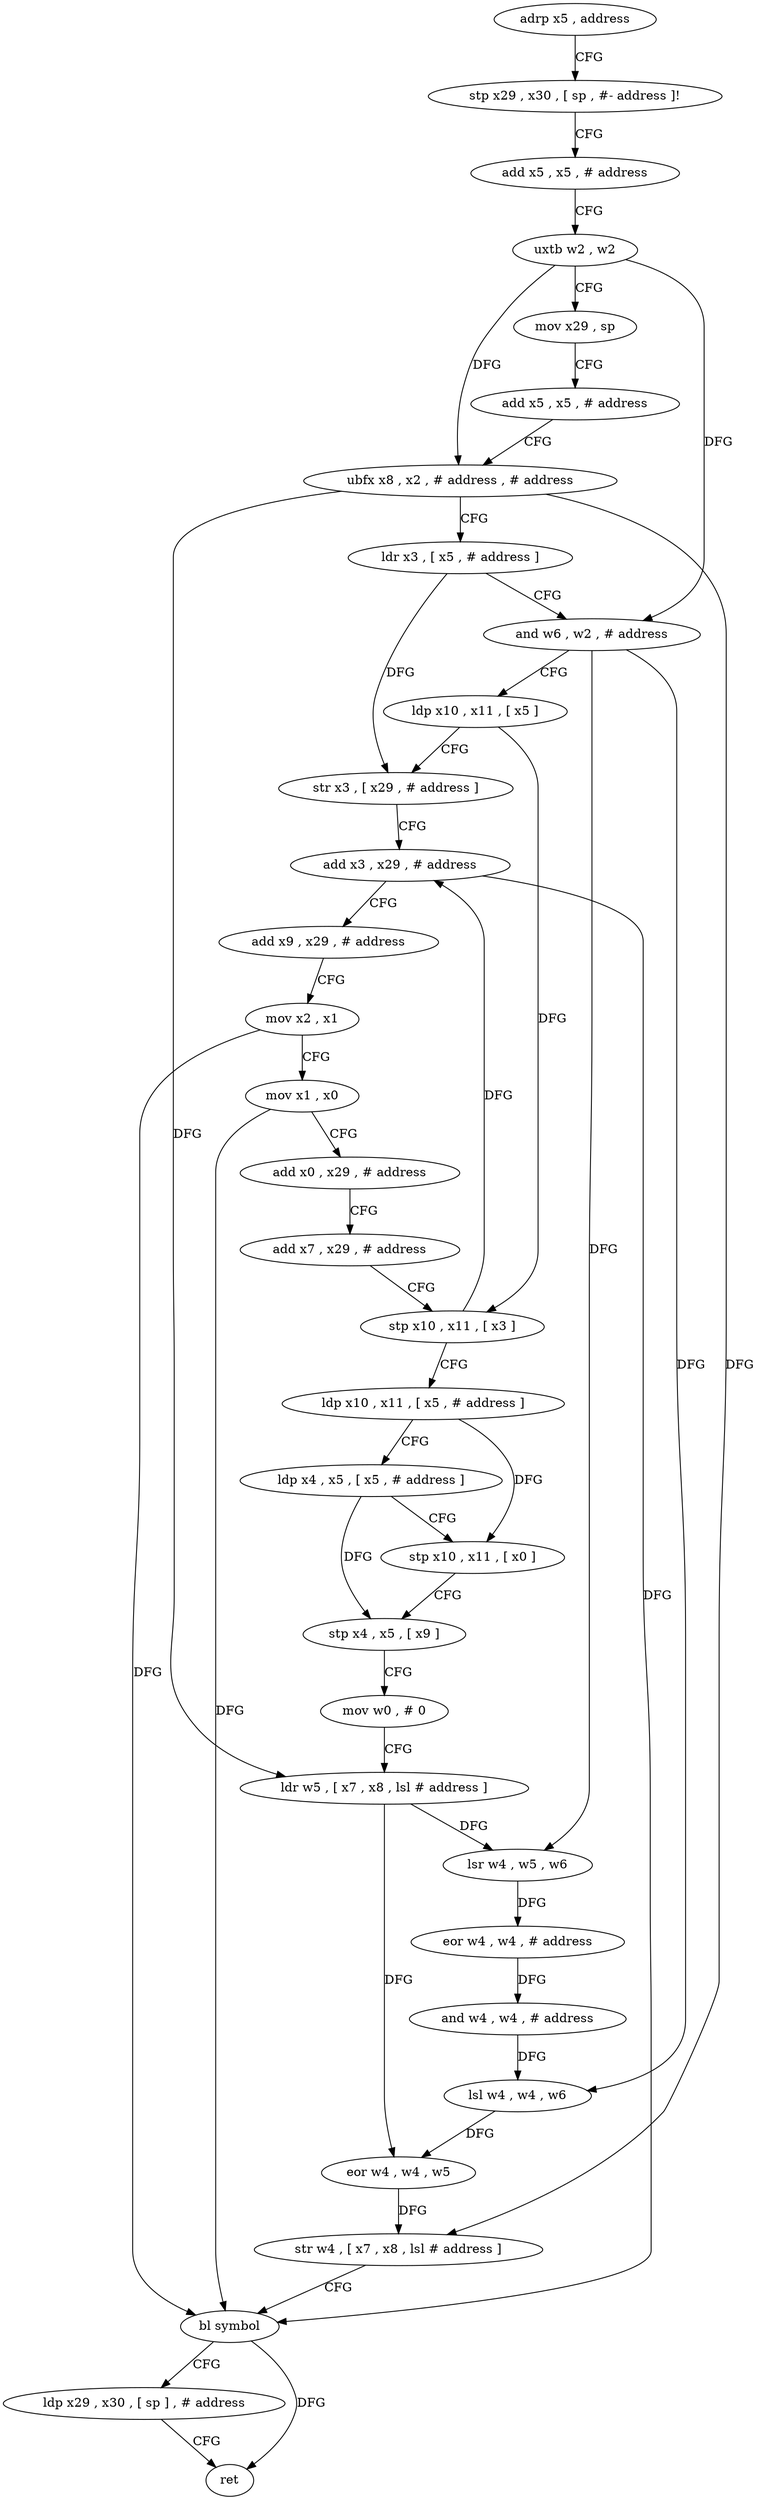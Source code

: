 digraph "func" {
"4317672" [label = "adrp x5 , address" ]
"4317676" [label = "stp x29 , x30 , [ sp , #- address ]!" ]
"4317680" [label = "add x5 , x5 , # address" ]
"4317684" [label = "uxtb w2 , w2" ]
"4317688" [label = "mov x29 , sp" ]
"4317692" [label = "add x5 , x5 , # address" ]
"4317696" [label = "ubfx x8 , x2 , # address , # address" ]
"4317700" [label = "ldr x3 , [ x5 , # address ]" ]
"4317704" [label = "and w6 , w2 , # address" ]
"4317708" [label = "ldp x10 , x11 , [ x5 ]" ]
"4317712" [label = "str x3 , [ x29 , # address ]" ]
"4317716" [label = "add x3 , x29 , # address" ]
"4317720" [label = "add x9 , x29 , # address" ]
"4317724" [label = "mov x2 , x1" ]
"4317728" [label = "mov x1 , x0" ]
"4317732" [label = "add x0 , x29 , # address" ]
"4317736" [label = "add x7 , x29 , # address" ]
"4317740" [label = "stp x10 , x11 , [ x3 ]" ]
"4317744" [label = "ldp x10 , x11 , [ x5 , # address ]" ]
"4317748" [label = "ldp x4 , x5 , [ x5 , # address ]" ]
"4317752" [label = "stp x10 , x11 , [ x0 ]" ]
"4317756" [label = "stp x4 , x5 , [ x9 ]" ]
"4317760" [label = "mov w0 , # 0" ]
"4317764" [label = "ldr w5 , [ x7 , x8 , lsl # address ]" ]
"4317768" [label = "lsr w4 , w5 , w6" ]
"4317772" [label = "eor w4 , w4 , # address" ]
"4317776" [label = "and w4 , w4 , # address" ]
"4317780" [label = "lsl w4 , w4 , w6" ]
"4317784" [label = "eor w4 , w4 , w5" ]
"4317788" [label = "str w4 , [ x7 , x8 , lsl # address ]" ]
"4317792" [label = "bl symbol" ]
"4317796" [label = "ldp x29 , x30 , [ sp ] , # address" ]
"4317800" [label = "ret" ]
"4317672" -> "4317676" [ label = "CFG" ]
"4317676" -> "4317680" [ label = "CFG" ]
"4317680" -> "4317684" [ label = "CFG" ]
"4317684" -> "4317688" [ label = "CFG" ]
"4317684" -> "4317696" [ label = "DFG" ]
"4317684" -> "4317704" [ label = "DFG" ]
"4317688" -> "4317692" [ label = "CFG" ]
"4317692" -> "4317696" [ label = "CFG" ]
"4317696" -> "4317700" [ label = "CFG" ]
"4317696" -> "4317764" [ label = "DFG" ]
"4317696" -> "4317788" [ label = "DFG" ]
"4317700" -> "4317704" [ label = "CFG" ]
"4317700" -> "4317712" [ label = "DFG" ]
"4317704" -> "4317708" [ label = "CFG" ]
"4317704" -> "4317768" [ label = "DFG" ]
"4317704" -> "4317780" [ label = "DFG" ]
"4317708" -> "4317712" [ label = "CFG" ]
"4317708" -> "4317740" [ label = "DFG" ]
"4317712" -> "4317716" [ label = "CFG" ]
"4317716" -> "4317720" [ label = "CFG" ]
"4317716" -> "4317792" [ label = "DFG" ]
"4317720" -> "4317724" [ label = "CFG" ]
"4317724" -> "4317728" [ label = "CFG" ]
"4317724" -> "4317792" [ label = "DFG" ]
"4317728" -> "4317732" [ label = "CFG" ]
"4317728" -> "4317792" [ label = "DFG" ]
"4317732" -> "4317736" [ label = "CFG" ]
"4317736" -> "4317740" [ label = "CFG" ]
"4317740" -> "4317744" [ label = "CFG" ]
"4317740" -> "4317716" [ label = "DFG" ]
"4317744" -> "4317748" [ label = "CFG" ]
"4317744" -> "4317752" [ label = "DFG" ]
"4317748" -> "4317752" [ label = "CFG" ]
"4317748" -> "4317756" [ label = "DFG" ]
"4317752" -> "4317756" [ label = "CFG" ]
"4317756" -> "4317760" [ label = "CFG" ]
"4317760" -> "4317764" [ label = "CFG" ]
"4317764" -> "4317768" [ label = "DFG" ]
"4317764" -> "4317784" [ label = "DFG" ]
"4317768" -> "4317772" [ label = "DFG" ]
"4317772" -> "4317776" [ label = "DFG" ]
"4317776" -> "4317780" [ label = "DFG" ]
"4317780" -> "4317784" [ label = "DFG" ]
"4317784" -> "4317788" [ label = "DFG" ]
"4317788" -> "4317792" [ label = "CFG" ]
"4317792" -> "4317796" [ label = "CFG" ]
"4317792" -> "4317800" [ label = "DFG" ]
"4317796" -> "4317800" [ label = "CFG" ]
}
